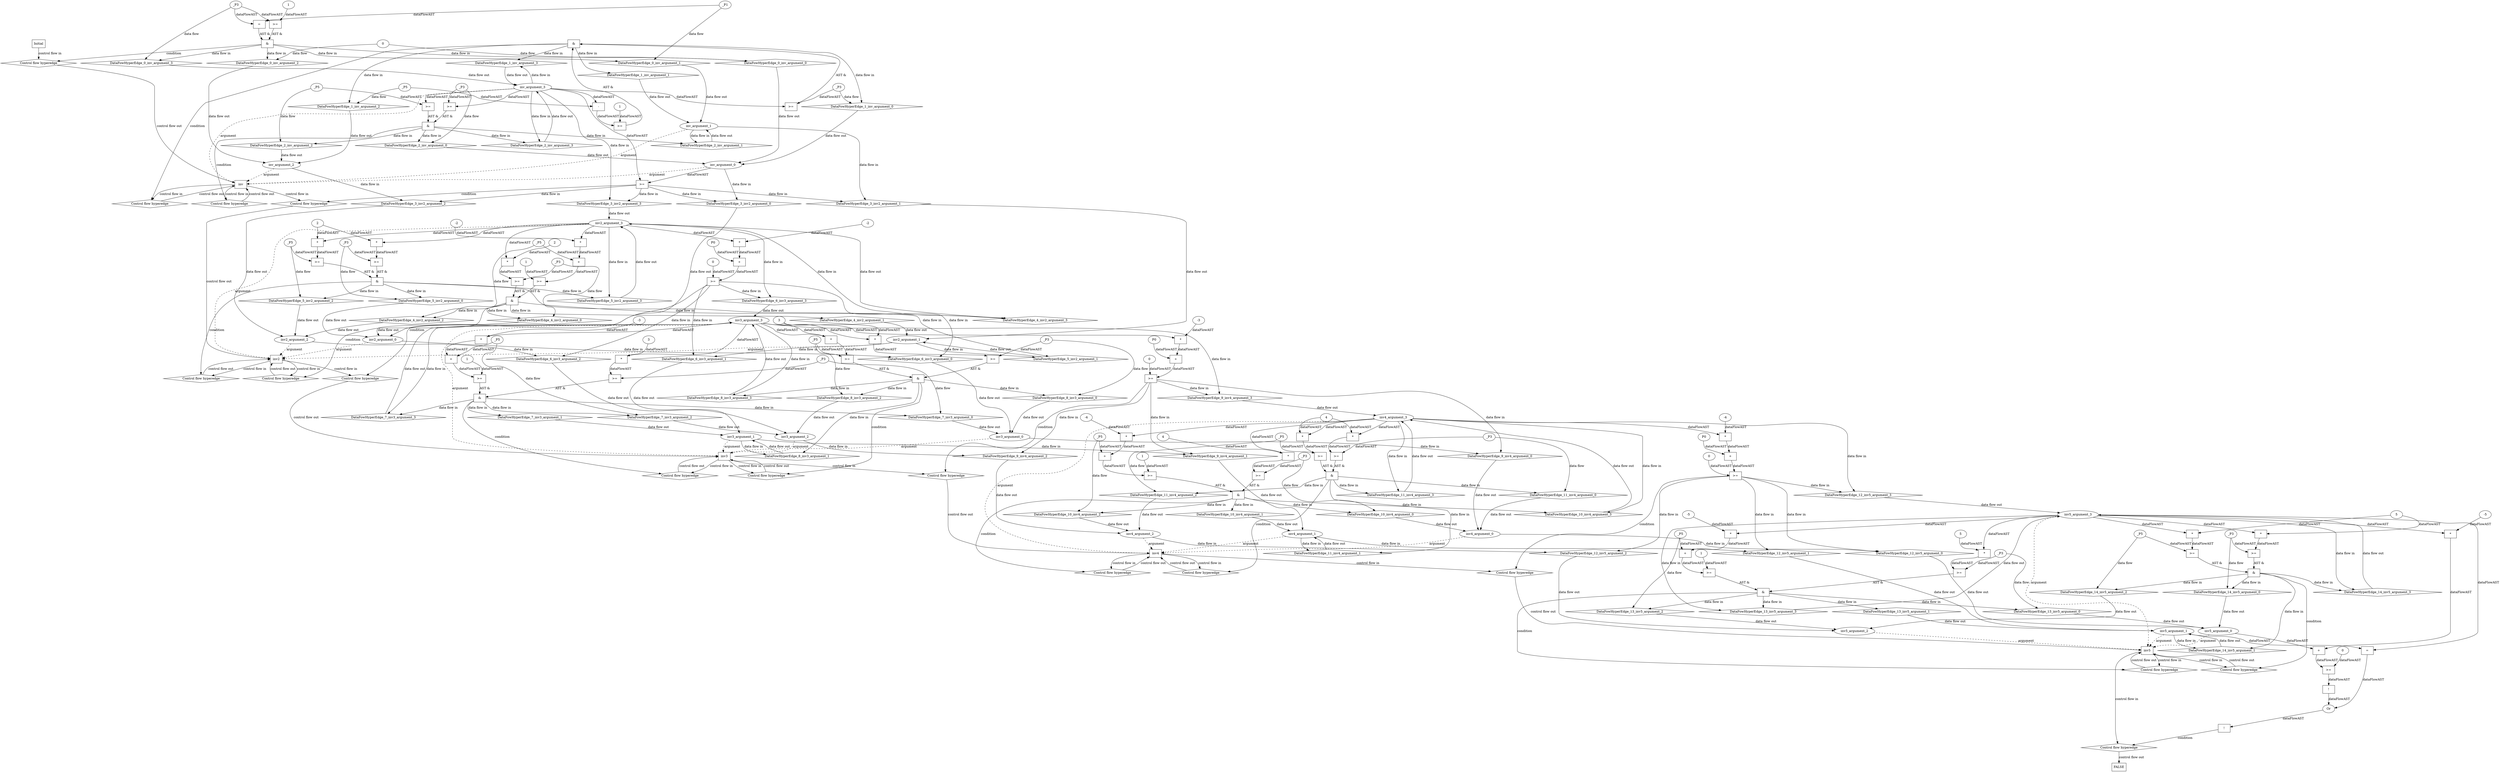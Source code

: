 digraph dag {
"inv" [label="inv" nodeName="inv" class=cfn  shape="rect"];
"inv2" [label="inv2" nodeName="inv2" class=cfn  shape="rect"];
"inv3" [label="inv3" nodeName="inv3" class=cfn  shape="rect"];
"inv4" [label="inv4" nodeName="inv4" class=cfn  shape="rect"];
"inv5" [label="inv5" nodeName="inv5" class=cfn  shape="rect"];
FALSE [label="FALSE" nodeName=FALSE class=cfn  shape="rect"];
Initial [label="Initial" nodeName=Initial class=cfn  shape="rect"];
ControlFowHyperEdge_0 [label="Control flow hyperedge" nodeName=ControlFowHyperEdge_0 class=controlFlowHyperEdge shape="diamond"];
"Initial" -> ControlFowHyperEdge_0 [label="control flow in"]
ControlFowHyperEdge_0 -> "inv" [label="control flow out"]
ControlFowHyperEdge_1 [label="Control flow hyperedge" nodeName=ControlFowHyperEdge_1 class=controlFlowHyperEdge shape="diamond"];
"inv" -> ControlFowHyperEdge_1 [label="control flow in"]
ControlFowHyperEdge_1 -> "inv" [label="control flow out"]
ControlFowHyperEdge_2 [label="Control flow hyperedge" nodeName=ControlFowHyperEdge_2 class=controlFlowHyperEdge shape="diamond"];
"inv" -> ControlFowHyperEdge_2 [label="control flow in"]
ControlFowHyperEdge_2 -> "inv" [label="control flow out"]
ControlFowHyperEdge_3 [label="Control flow hyperedge" nodeName=ControlFowHyperEdge_3 class=controlFlowHyperEdge shape="diamond"];
"inv" -> ControlFowHyperEdge_3 [label="control flow in"]
ControlFowHyperEdge_3 -> "inv2" [label="control flow out"]
ControlFowHyperEdge_4 [label="Control flow hyperedge" nodeName=ControlFowHyperEdge_4 class=controlFlowHyperEdge shape="diamond"];
"inv2" -> ControlFowHyperEdge_4 [label="control flow in"]
ControlFowHyperEdge_4 -> "inv2" [label="control flow out"]
ControlFowHyperEdge_5 [label="Control flow hyperedge" nodeName=ControlFowHyperEdge_5 class=controlFlowHyperEdge shape="diamond"];
"inv2" -> ControlFowHyperEdge_5 [label="control flow in"]
ControlFowHyperEdge_5 -> "inv2" [label="control flow out"]
ControlFowHyperEdge_6 [label="Control flow hyperedge" nodeName=ControlFowHyperEdge_6 class=controlFlowHyperEdge shape="diamond"];
"inv2" -> ControlFowHyperEdge_6 [label="control flow in"]
ControlFowHyperEdge_6 -> "inv3" [label="control flow out"]
ControlFowHyperEdge_7 [label="Control flow hyperedge" nodeName=ControlFowHyperEdge_7 class=controlFlowHyperEdge shape="diamond"];
"inv3" -> ControlFowHyperEdge_7 [label="control flow in"]
ControlFowHyperEdge_7 -> "inv3" [label="control flow out"]
ControlFowHyperEdge_8 [label="Control flow hyperedge" nodeName=ControlFowHyperEdge_8 class=controlFlowHyperEdge shape="diamond"];
"inv3" -> ControlFowHyperEdge_8 [label="control flow in"]
ControlFowHyperEdge_8 -> "inv3" [label="control flow out"]
ControlFowHyperEdge_9 [label="Control flow hyperedge" nodeName=ControlFowHyperEdge_9 class=controlFlowHyperEdge shape="diamond"];
"inv3" -> ControlFowHyperEdge_9 [label="control flow in"]
ControlFowHyperEdge_9 -> "inv4" [label="control flow out"]
ControlFowHyperEdge_10 [label="Control flow hyperedge" nodeName=ControlFowHyperEdge_10 class=controlFlowHyperEdge shape="diamond"];
"inv4" -> ControlFowHyperEdge_10 [label="control flow in"]
ControlFowHyperEdge_10 -> "inv4" [label="control flow out"]
ControlFowHyperEdge_11 [label="Control flow hyperedge" nodeName=ControlFowHyperEdge_11 class=controlFlowHyperEdge shape="diamond"];
"inv4" -> ControlFowHyperEdge_11 [label="control flow in"]
ControlFowHyperEdge_11 -> "inv4" [label="control flow out"]
ControlFowHyperEdge_12 [label="Control flow hyperedge" nodeName=ControlFowHyperEdge_12 class=controlFlowHyperEdge shape="diamond"];
"inv4" -> ControlFowHyperEdge_12 [label="control flow in"]
ControlFowHyperEdge_12 -> "inv5" [label="control flow out"]
ControlFowHyperEdge_13 [label="Control flow hyperedge" nodeName=ControlFowHyperEdge_13 class=controlFlowHyperEdge shape="diamond"];
"inv5" -> ControlFowHyperEdge_13 [label="control flow in"]
ControlFowHyperEdge_13 -> "inv5" [label="control flow out"]
ControlFowHyperEdge_14 [label="Control flow hyperedge" nodeName=ControlFowHyperEdge_14 class=controlFlowHyperEdge shape="diamond"];
"inv5" -> ControlFowHyperEdge_14 [label="control flow in"]
ControlFowHyperEdge_14 -> "inv5" [label="control flow out"]
ControlFowHyperEdge_15 [label="Control flow hyperedge" nodeName=ControlFowHyperEdge_15 class=controlFlowHyperEdge shape="diamond"];
"inv5" -> ControlFowHyperEdge_15 [label="control flow in"]
ControlFowHyperEdge_15 -> "FALSE" [label="control flow out"]
"inv_argument_0" [label="inv_argument_0" nodeName=argument0 class=argument  head="inv" shape="oval"];
"inv_argument_0" -> "inv"[label="argument" style="dashed"]
"inv_argument_1" [label="inv_argument_1" nodeName=argument1 class=argument  head="inv" shape="oval"];
"inv_argument_1" -> "inv"[label="argument" style="dashed"]
"inv_argument_2" [label="inv_argument_2" nodeName=argument2 class=argument  head="inv" shape="oval"];
"inv_argument_2" -> "inv"[label="argument" style="dashed"]
"inv_argument_3" [label="inv_argument_3" nodeName=argument3 class=argument  head="inv" shape="oval"];
"inv_argument_3" -> "inv"[label="argument" style="dashed"]
"inv2_argument_0" [label="inv2_argument_0" nodeName=argument0 class=argument  head="inv2" shape="oval"];
"inv2_argument_0" -> "inv2"[label="argument" style="dashed"]
"inv2_argument_1" [label="inv2_argument_1" nodeName=argument1 class=argument  head="inv2" shape="oval"];
"inv2_argument_1" -> "inv2"[label="argument" style="dashed"]
"inv2_argument_2" [label="inv2_argument_2" nodeName=argument2 class=argument  head="inv2" shape="oval"];
"inv2_argument_2" -> "inv2"[label="argument" style="dashed"]
"inv2_argument_3" [label="inv2_argument_3" nodeName=argument3 class=argument  head="inv2" shape="oval"];
"inv2_argument_3" -> "inv2"[label="argument" style="dashed"]
"inv3_argument_0" [label="inv3_argument_0" nodeName=argument0 class=argument  head="inv3" shape="oval"];
"inv3_argument_0" -> "inv3"[label="argument" style="dashed"]
"inv3_argument_1" [label="inv3_argument_1" nodeName=argument1 class=argument  head="inv3" shape="oval"];
"inv3_argument_1" -> "inv3"[label="argument" style="dashed"]
"inv3_argument_2" [label="inv3_argument_2" nodeName=argument2 class=argument  head="inv3" shape="oval"];
"inv3_argument_2" -> "inv3"[label="argument" style="dashed"]
"inv3_argument_3" [label="inv3_argument_3" nodeName=argument3 class=argument  head="inv3" shape="oval"];
"inv3_argument_3" -> "inv3"[label="argument" style="dashed"]
"inv4_argument_0" [label="inv4_argument_0" nodeName=argument0 class=argument  head="inv4" shape="oval"];
"inv4_argument_0" -> "inv4"[label="argument" style="dashed"]
"inv4_argument_1" [label="inv4_argument_1" nodeName=argument1 class=argument  head="inv4" shape="oval"];
"inv4_argument_1" -> "inv4"[label="argument" style="dashed"]
"inv4_argument_2" [label="inv4_argument_2" nodeName=argument2 class=argument  head="inv4" shape="oval"];
"inv4_argument_2" -> "inv4"[label="argument" style="dashed"]
"inv4_argument_3" [label="inv4_argument_3" nodeName=argument3 class=argument  head="inv4" shape="oval"];
"inv4_argument_3" -> "inv4"[label="argument" style="dashed"]
"inv5_argument_0" [label="inv5_argument_0" nodeName=argument0 class=argument  head="inv5" shape="oval"];
"inv5_argument_0" -> "inv5"[label="argument" style="dashed"]
"inv5_argument_1" [label="inv5_argument_1" nodeName=argument1 class=argument  head="inv5" shape="oval"];
"inv5_argument_1" -> "inv5"[label="argument" style="dashed"]
"inv5_argument_2" [label="inv5_argument_2" nodeName=argument2 class=argument  head="inv5" shape="oval"];
"inv5_argument_2" -> "inv5"[label="argument" style="dashed"]
"inv5_argument_3" [label="inv5_argument_3" nodeName=argument3 class=argument  head="inv5" shape="oval"];
"inv5_argument_3" -> "inv5"[label="argument" style="dashed"]

"xxxinv___Initial_0xxx_and" [label="&" nodeName="xxxinv___Initial_0xxx_and" class=Operator shape="rect"];
"xxxinv___Initial_0xxxguard_0_node_0" [label=">=" nodeName="xxxinv___Initial_0xxxguard_0_node_0" class=Operator  shape="rect"];
"xxxinv___Initial_0xxxguard_0_node_2" [label="1" nodeName="xxxinv___Initial_0xxxguard_0_node_2" class=Literal ];
"xxxinv___Initial_0xxxdataFlow3_node_0" -> "xxxinv___Initial_0xxxguard_0_node_0"[label="dataFlowAST"]
"xxxinv___Initial_0xxxguard_0_node_2" -> "xxxinv___Initial_0xxxguard_0_node_0"[label="dataFlowAST"]

"xxxinv___Initial_0xxxguard_0_node_0" -> "xxxinv___Initial_0xxx_and" [label="AST &"];
"xxxinv___Initial_0xxxguard1_node_0" [label="=" nodeName="xxxinv___Initial_0xxxguard1_node_0" class=Operator  shape="rect"];
"xxxinv___Initial_0xxxdataFlow1_node_0" -> "xxxinv___Initial_0xxxguard1_node_0"[label="dataFlowAST"]
"xxxinv___Initial_0xxxdataFlow3_node_0" -> "xxxinv___Initial_0xxxguard1_node_0"[label="dataFlowAST"]

"xxxinv___Initial_0xxxguard1_node_0" -> "xxxinv___Initial_0xxx_and" [label="AST &"];
"xxxinv___Initial_0xxx_and" -> "ControlFowHyperEdge_0" [label="condition"];
"xxxinv___Initial_0xxxdataFlow_0_node_0" [label="0" nodeName="xxxinv___Initial_0xxxdataFlow_0_node_0" class=Literal ];

"xxxinv___Initial_0xxxdataFlow_0_node_0" -> "DataFowHyperEdge_0_inv_argument_0" [label="data flow"];
"xxxinv___Initial_0xxxdataFlow1_node_0" [label="_P1" nodeName="xxxinv___Initial_0xxxdataFlow1_node_0" class=Constant ];

"xxxinv___Initial_0xxxdataFlow1_node_0" -> "DataFowHyperEdge_0_inv_argument_1" [label="data flow"];

"xxxinv___Initial_0xxxdataFlow_0_node_0" -> "DataFowHyperEdge_0_inv_argument_2" [label="data flow"];
"xxxinv___Initial_0xxxdataFlow3_node_0" [label="_P3" nodeName="xxxinv___Initial_0xxxdataFlow3_node_0" class=Constant ];

"xxxinv___Initial_0xxxdataFlow3_node_0" -> "DataFowHyperEdge_0_inv_argument_3" [label="data flow"];
"xxxinv___inv_1xxx_and" [label="&" nodeName="xxxinv___inv_1xxx_and" class=Operator shape="rect"];
"xxxinv___inv_1xxxguard_0_node_0" [label=">=" nodeName="xxxinv___inv_1xxxguard_0_node_0" class=Operator  shape="rect"];
"xxxinv___inv_1xxxguard_0_node_1" [label="-" nodeName="xxxinv___inv_1xxxguard_0_node_1" class= Operator shape="rect"];
"xxxinv___inv_1xxxguard_0_node_4" [label="1" nodeName="xxxinv___inv_1xxxguard_0_node_4" class=Literal ];
"xxxinv___inv_1xxxguard_0_node_1" -> "xxxinv___inv_1xxxguard_0_node_0"[label="dataFlowAST"]
"xxxinv___inv_1xxxguard_0_node_4" -> "xxxinv___inv_1xxxguard_0_node_0"[label="dataFlowAST"]
"xxxinv___inv_1xxxdataFlow1_node_0" -> "xxxinv___inv_1xxxguard_0_node_1"[label="dataFlowAST"]
"inv_argument_3" -> "xxxinv___inv_1xxxguard_0_node_1"[label="dataFlowAST"]

"xxxinv___inv_1xxxguard_0_node_0" -> "xxxinv___inv_1xxx_and" [label="AST &"];
"xxxinv___inv_1xxxguard1_node_0" [label=">=" nodeName="xxxinv___inv_1xxxguard1_node_0" class=Operator  shape="rect"];
"inv_argument_3" -> "xxxinv___inv_1xxxguard1_node_0"[label="dataFlowAST"]
"xxxinv___inv_1xxxdataFlow_0_node_0" -> "xxxinv___inv_1xxxguard1_node_0"[label="dataFlowAST"]

"xxxinv___inv_1xxxguard1_node_0" -> "xxxinv___inv_1xxx_and" [label="AST &"];
"xxxinv___inv_1xxx_and" -> "ControlFowHyperEdge_1" [label="condition"];
"xxxinv___inv_1xxxdataFlow_0_node_0" [label="_P3" nodeName="xxxinv___inv_1xxxdataFlow_0_node_0" class=Constant ];

"xxxinv___inv_1xxxdataFlow_0_node_0" -> "DataFowHyperEdge_1_inv_argument_0" [label="data flow"];
"xxxinv___inv_1xxxdataFlow1_node_0" [label="_P5" nodeName="xxxinv___inv_1xxxdataFlow1_node_0" class=Constant ];

"xxxinv___inv_1xxxdataFlow1_node_0" -> "DataFowHyperEdge_1_inv_argument_2" [label="data flow"];
"xxxinv___inv_2xxx_and" [label="&" nodeName="xxxinv___inv_2xxx_and" class=Operator shape="rect"];
"xxxinv___inv_2xxxguard_0_node_0" [label=">=" nodeName="xxxinv___inv_2xxxguard_0_node_0" class=Operator  shape="rect"];
"inv_argument_3" -> "xxxinv___inv_2xxxguard_0_node_0"[label="dataFlowAST"]
"xxxinv___inv_2xxxdataFlow1_node_0" -> "xxxinv___inv_2xxxguard_0_node_0"[label="dataFlowAST"]

"xxxinv___inv_2xxxguard_0_node_0" -> "xxxinv___inv_2xxx_and" [label="AST &"];
"xxxinv___inv_2xxxguard1_node_0" [label=">=" nodeName="xxxinv___inv_2xxxguard1_node_0" class=Operator  shape="rect"];
"inv_argument_3" -> "xxxinv___inv_2xxxguard1_node_0"[label="dataFlowAST"]
"xxxinv___inv_2xxxdataFlow_0_node_0" -> "xxxinv___inv_2xxxguard1_node_0"[label="dataFlowAST"]

"xxxinv___inv_2xxxguard1_node_0" -> "xxxinv___inv_2xxx_and" [label="AST &"];
"xxxinv___inv_2xxx_and" -> "ControlFowHyperEdge_2" [label="condition"];
"xxxinv___inv_2xxxdataFlow_0_node_0" [label="_P3" nodeName="xxxinv___inv_2xxxdataFlow_0_node_0" class=Constant ];

"xxxinv___inv_2xxxdataFlow_0_node_0" -> "DataFowHyperEdge_2_inv_argument_0" [label="data flow"];
"xxxinv___inv_2xxxdataFlow1_node_0" [label="_P5" nodeName="xxxinv___inv_2xxxdataFlow1_node_0" class=Constant ];

"xxxinv___inv_2xxxdataFlow1_node_0" -> "DataFowHyperEdge_2_inv_argument_2" [label="data flow"];
"xxxinv2___inv_3xxxguard_0_node_0" [label=">=" nodeName="xxxinv2___inv_3xxxguard_0_node_0" class=Operator  shape="rect"];
"inv_argument_0" -> "xxxinv2___inv_3xxxguard_0_node_0"[label="dataFlowAST"]
"inv_argument_3" -> "xxxinv2___inv_3xxxguard_0_node_0"[label="dataFlowAST"]

"xxxinv2___inv_3xxxguard_0_node_0" -> "ControlFowHyperEdge_3" [label="condition"];
"xxxinv2___inv2_4xxx_and" [label="&" nodeName="xxxinv2___inv2_4xxx_and" class=Operator shape="rect"];
"xxxinv2___inv2_4xxxguard_0_node_0" [label=">=" nodeName="xxxinv2___inv2_4xxxguard_0_node_0" class=Operator  shape="rect"];
"xxxinv2___inv2_4xxxguard_0_node_1" [label="*" nodeName="xxxinv2___inv2_4xxxguard_0_node_1" class=Operator  shape="rect"];
"xxxinv2___inv2_4xxxguard_0_node_2" [label="2" nodeName="xxxinv2___inv2_4xxxguard_0_node_2" class=Coeff ];
"xxxinv2___inv2_4xxxguard_0_node_1" -> "xxxinv2___inv2_4xxxguard_0_node_0"[label="dataFlowAST"]
"xxxinv2___inv2_4xxxdataFlow_0_node_0" -> "xxxinv2___inv2_4xxxguard_0_node_0"[label="dataFlowAST"]
"xxxinv2___inv2_4xxxguard_0_node_2" -> "xxxinv2___inv2_4xxxguard_0_node_1"[label="dataFlowAST"]
"inv2_argument_3" -> "xxxinv2___inv2_4xxxguard_0_node_1"[label="dataFlowAST"]

"xxxinv2___inv2_4xxxguard_0_node_0" -> "xxxinv2___inv2_4xxx_and" [label="AST &"];
"xxxinv2___inv2_4xxxguard1_node_0" [label=">=" nodeName="xxxinv2___inv2_4xxxguard1_node_0" class=Operator  shape="rect"];
"xxxinv2___inv2_4xxxguard1_node_1" [label="+" nodeName="xxxinv2___inv2_4xxxguard1_node_1" class= Operator shape="rect"];
"xxxinv2___inv2_4xxxguard1_node_2" [label="*" nodeName="xxxinv2___inv2_4xxxguard1_node_2" class=Operator  shape="rect"];
"xxxinv2___inv2_4xxxguard1_node_3" [label="-2" nodeName="xxxinv2___inv2_4xxxguard1_node_3" class=Coeff ];
"xxxinv2___inv2_4xxxguard1_node_6" [label="1" nodeName="xxxinv2___inv2_4xxxguard1_node_6" class=Literal ];
"xxxinv2___inv2_4xxxguard1_node_1" -> "xxxinv2___inv2_4xxxguard1_node_0"[label="dataFlowAST"]
"xxxinv2___inv2_4xxxguard1_node_6" -> "xxxinv2___inv2_4xxxguard1_node_0"[label="dataFlowAST"]
"xxxinv2___inv2_4xxxguard1_node_2" -> "xxxinv2___inv2_4xxxguard1_node_1"[label="dataFlowAST"]
"xxxinv2___inv2_4xxxdataFlow1_node_0" -> "xxxinv2___inv2_4xxxguard1_node_1"[label="dataFlowAST"]
"xxxinv2___inv2_4xxxguard1_node_3" -> "xxxinv2___inv2_4xxxguard1_node_2"[label="dataFlowAST"]
"inv2_argument_3" -> "xxxinv2___inv2_4xxxguard1_node_2"[label="dataFlowAST"]

"xxxinv2___inv2_4xxxguard1_node_0" -> "xxxinv2___inv2_4xxx_and" [label="AST &"];
"xxxinv2___inv2_4xxx_and" -> "ControlFowHyperEdge_4" [label="condition"];
"xxxinv2___inv2_4xxxdataFlow_0_node_0" [label="_P3" nodeName="xxxinv2___inv2_4xxxdataFlow_0_node_0" class=Constant ];

"xxxinv2___inv2_4xxxdataFlow_0_node_0" -> "DataFowHyperEdge_4_inv2_argument_0" [label="data flow"];
"xxxinv2___inv2_4xxxdataFlow1_node_0" [label="_P5" nodeName="xxxinv2___inv2_4xxxdataFlow1_node_0" class=Constant ];

"xxxinv2___inv2_4xxxdataFlow1_node_0" -> "DataFowHyperEdge_4_inv2_argument_2" [label="data flow"];
"xxxinv2___inv2_5xxx_and" [label="&" nodeName="xxxinv2___inv2_5xxx_and" class=Operator shape="rect"];
"xxxinv2___inv2_5xxxguard_0_node_0" [label=">=" nodeName="xxxinv2___inv2_5xxxguard_0_node_0" class=Operator  shape="rect"];
"xxxinv2___inv2_5xxxguard_0_node_1" [label="*" nodeName="xxxinv2___inv2_5xxxguard_0_node_1" class=Operator  shape="rect"];
"xxxinv2___inv2_5xxxguard_0_node_2" [label="2" nodeName="xxxinv2___inv2_5xxxguard_0_node_2" class=Coeff ];
"xxxinv2___inv2_5xxxguard_0_node_1" -> "xxxinv2___inv2_5xxxguard_0_node_0"[label="dataFlowAST"]
"xxxinv2___inv2_5xxxdataFlow_0_node_0" -> "xxxinv2___inv2_5xxxguard_0_node_0"[label="dataFlowAST"]
"xxxinv2___inv2_5xxxguard_0_node_2" -> "xxxinv2___inv2_5xxxguard_0_node_1"[label="dataFlowAST"]
"inv2_argument_3" -> "xxxinv2___inv2_5xxxguard_0_node_1"[label="dataFlowAST"]

"xxxinv2___inv2_5xxxguard_0_node_0" -> "xxxinv2___inv2_5xxx_and" [label="AST &"];
"xxxinv2___inv2_5xxxguard1_node_0" [label=">=" nodeName="xxxinv2___inv2_5xxxguard1_node_0" class=Operator  shape="rect"];
"xxxinv2___inv2_5xxxguard1_node_1" [label="*" nodeName="xxxinv2___inv2_5xxxguard1_node_1" class=Operator  shape="rect"];
"xxxinv2___inv2_5xxxguard_0_node_2" [label="2" nodeName="xxxinv2___inv2_5xxxguard_0_node_2" class=Coeff ];
"xxxinv2___inv2_5xxxguard1_node_1" -> "xxxinv2___inv2_5xxxguard1_node_0"[label="dataFlowAST"]
"xxxinv2___inv2_5xxxdataFlow1_node_0" -> "xxxinv2___inv2_5xxxguard1_node_0"[label="dataFlowAST"]
"xxxinv2___inv2_5xxxguard_0_node_2" -> "xxxinv2___inv2_5xxxguard1_node_1"[label="dataFlowAST"]
"inv2_argument_3" -> "xxxinv2___inv2_5xxxguard1_node_1"[label="dataFlowAST"]

"xxxinv2___inv2_5xxxguard1_node_0" -> "xxxinv2___inv2_5xxx_and" [label="AST &"];
"xxxinv2___inv2_5xxx_and" -> "ControlFowHyperEdge_5" [label="condition"];
"xxxinv2___inv2_5xxxdataFlow_0_node_0" [label="_P3" nodeName="xxxinv2___inv2_5xxxdataFlow_0_node_0" class=Constant ];

"xxxinv2___inv2_5xxxdataFlow_0_node_0" -> "DataFowHyperEdge_5_inv2_argument_0" [label="data flow"];
"xxxinv2___inv2_5xxxdataFlow1_node_0" [label="_P5" nodeName="xxxinv2___inv2_5xxxdataFlow1_node_0" class=Constant ];

"xxxinv2___inv2_5xxxdataFlow1_node_0" -> "DataFowHyperEdge_5_inv2_argument_2" [label="data flow"];
"xxxinv3___inv2_6xxxguard_0_node_0" [label=">=" nodeName="xxxinv3___inv2_6xxxguard_0_node_0" class=Operator  shape="rect"];
"xxxinv3___inv2_6xxxguard_0_node_1" [label="+" nodeName="xxxinv3___inv2_6xxxguard_0_node_1" class= Operator shape="rect"];
"xxxinv3___inv2_6xxxguard_0_node_2" [label="P0" nodeName="xxxinv3___inv2_6xxxguard_0_node_2" class=Constant ];
"xxxinv3___inv2_6xxxguard_0_node_3" [label="*" nodeName="xxxinv3___inv2_6xxxguard_0_node_3" class=Operator  shape="rect"];
"xxxinv3___inv2_6xxxguard_0_node_4" [label="-2" nodeName="xxxinv3___inv2_6xxxguard_0_node_4" class=Coeff ];
"xxxinv3___inv2_6xxxguard_0_node_6" [label="0" nodeName="xxxinv3___inv2_6xxxguard_0_node_6" class=Literal ];
"xxxinv3___inv2_6xxxguard_0_node_1" -> "xxxinv3___inv2_6xxxguard_0_node_0"[label="dataFlowAST"]
"xxxinv3___inv2_6xxxguard_0_node_6" -> "xxxinv3___inv2_6xxxguard_0_node_0"[label="dataFlowAST"]
"xxxinv3___inv2_6xxxguard_0_node_2" -> "xxxinv3___inv2_6xxxguard_0_node_1"[label="dataFlowAST"]
"xxxinv3___inv2_6xxxguard_0_node_3" -> "xxxinv3___inv2_6xxxguard_0_node_1"[label="dataFlowAST"]
"inv2_argument_3" -> "xxxinv3___inv2_6xxxguard_0_node_3"[label="dataFlowAST"]
"xxxinv3___inv2_6xxxguard_0_node_4" -> "xxxinv3___inv2_6xxxguard_0_node_3"[label="dataFlowAST"]

"xxxinv3___inv2_6xxxguard_0_node_0" -> "ControlFowHyperEdge_6" [label="condition"];
"xxxinv3___inv3_7xxx_and" [label="&" nodeName="xxxinv3___inv3_7xxx_and" class=Operator shape="rect"];
"xxxinv3___inv3_7xxxguard_0_node_0" [label=">=" nodeName="xxxinv3___inv3_7xxxguard_0_node_0" class=Operator  shape="rect"];
"xxxinv3___inv3_7xxxguard_0_node_1" [label="*" nodeName="xxxinv3___inv3_7xxxguard_0_node_1" class=Operator  shape="rect"];
"xxxinv3___inv3_7xxxguard_0_node_2" [label="3" nodeName="xxxinv3___inv3_7xxxguard_0_node_2" class=Coeff ];
"xxxinv3___inv3_7xxxguard_0_node_1" -> "xxxinv3___inv3_7xxxguard_0_node_0"[label="dataFlowAST"]
"xxxinv3___inv3_7xxxdataFlow_0_node_0" -> "xxxinv3___inv3_7xxxguard_0_node_0"[label="dataFlowAST"]
"xxxinv3___inv3_7xxxguard_0_node_2" -> "xxxinv3___inv3_7xxxguard_0_node_1"[label="dataFlowAST"]
"inv3_argument_3" -> "xxxinv3___inv3_7xxxguard_0_node_1"[label="dataFlowAST"]

"xxxinv3___inv3_7xxxguard_0_node_0" -> "xxxinv3___inv3_7xxx_and" [label="AST &"];
"xxxinv3___inv3_7xxxguard1_node_0" [label=">=" nodeName="xxxinv3___inv3_7xxxguard1_node_0" class=Operator  shape="rect"];
"xxxinv3___inv3_7xxxguard1_node_1" [label="+" nodeName="xxxinv3___inv3_7xxxguard1_node_1" class= Operator shape="rect"];
"xxxinv3___inv3_7xxxguard1_node_2" [label="*" nodeName="xxxinv3___inv3_7xxxguard1_node_2" class=Operator  shape="rect"];
"xxxinv3___inv3_7xxxguard1_node_3" [label="-3" nodeName="xxxinv3___inv3_7xxxguard1_node_3" class=Coeff ];
"xxxinv3___inv3_7xxxguard1_node_6" [label="1" nodeName="xxxinv3___inv3_7xxxguard1_node_6" class=Literal ];
"xxxinv3___inv3_7xxxguard1_node_1" -> "xxxinv3___inv3_7xxxguard1_node_0"[label="dataFlowAST"]
"xxxinv3___inv3_7xxxguard1_node_6" -> "xxxinv3___inv3_7xxxguard1_node_0"[label="dataFlowAST"]
"xxxinv3___inv3_7xxxguard1_node_2" -> "xxxinv3___inv3_7xxxguard1_node_1"[label="dataFlowAST"]
"xxxinv3___inv3_7xxxdataFlow1_node_0" -> "xxxinv3___inv3_7xxxguard1_node_1"[label="dataFlowAST"]
"xxxinv3___inv3_7xxxguard1_node_3" -> "xxxinv3___inv3_7xxxguard1_node_2"[label="dataFlowAST"]
"inv3_argument_3" -> "xxxinv3___inv3_7xxxguard1_node_2"[label="dataFlowAST"]

"xxxinv3___inv3_7xxxguard1_node_0" -> "xxxinv3___inv3_7xxx_and" [label="AST &"];
"xxxinv3___inv3_7xxx_and" -> "ControlFowHyperEdge_7" [label="condition"];
"xxxinv3___inv3_7xxxdataFlow_0_node_0" [label="_P3" nodeName="xxxinv3___inv3_7xxxdataFlow_0_node_0" class=Constant ];

"xxxinv3___inv3_7xxxdataFlow_0_node_0" -> "DataFowHyperEdge_7_inv3_argument_0" [label="data flow"];
"xxxinv3___inv3_7xxxdataFlow1_node_0" [label="_P5" nodeName="xxxinv3___inv3_7xxxdataFlow1_node_0" class=Constant ];

"xxxinv3___inv3_7xxxdataFlow1_node_0" -> "DataFowHyperEdge_7_inv3_argument_2" [label="data flow"];
"xxxinv3___inv3_8xxx_and" [label="&" nodeName="xxxinv3___inv3_8xxx_and" class=Operator shape="rect"];
"xxxinv3___inv3_8xxxguard_0_node_0" [label=">=" nodeName="xxxinv3___inv3_8xxxguard_0_node_0" class=Operator  shape="rect"];
"xxxinv3___inv3_8xxxguard_0_node_1" [label="*" nodeName="xxxinv3___inv3_8xxxguard_0_node_1" class=Operator  shape="rect"];
"xxxinv3___inv3_8xxxguard_0_node_2" [label="3" nodeName="xxxinv3___inv3_8xxxguard_0_node_2" class=Coeff ];
"xxxinv3___inv3_8xxxguard_0_node_1" -> "xxxinv3___inv3_8xxxguard_0_node_0"[label="dataFlowAST"]
"xxxinv3___inv3_8xxxdataFlow_0_node_0" -> "xxxinv3___inv3_8xxxguard_0_node_0"[label="dataFlowAST"]
"xxxinv3___inv3_8xxxguard_0_node_2" -> "xxxinv3___inv3_8xxxguard_0_node_1"[label="dataFlowAST"]
"inv3_argument_3" -> "xxxinv3___inv3_8xxxguard_0_node_1"[label="dataFlowAST"]

"xxxinv3___inv3_8xxxguard_0_node_0" -> "xxxinv3___inv3_8xxx_and" [label="AST &"];
"xxxinv3___inv3_8xxxguard1_node_0" [label=">=" nodeName="xxxinv3___inv3_8xxxguard1_node_0" class=Operator  shape="rect"];
"xxxinv3___inv3_8xxxguard1_node_1" [label="*" nodeName="xxxinv3___inv3_8xxxguard1_node_1" class=Operator  shape="rect"];
"xxxinv3___inv3_8xxxguard_0_node_2" [label="3" nodeName="xxxinv3___inv3_8xxxguard_0_node_2" class=Coeff ];
"xxxinv3___inv3_8xxxguard1_node_1" -> "xxxinv3___inv3_8xxxguard1_node_0"[label="dataFlowAST"]
"xxxinv3___inv3_8xxxdataFlow1_node_0" -> "xxxinv3___inv3_8xxxguard1_node_0"[label="dataFlowAST"]
"xxxinv3___inv3_8xxxguard_0_node_2" -> "xxxinv3___inv3_8xxxguard1_node_1"[label="dataFlowAST"]
"inv3_argument_3" -> "xxxinv3___inv3_8xxxguard1_node_1"[label="dataFlowAST"]

"xxxinv3___inv3_8xxxguard1_node_0" -> "xxxinv3___inv3_8xxx_and" [label="AST &"];
"xxxinv3___inv3_8xxx_and" -> "ControlFowHyperEdge_8" [label="condition"];
"xxxinv3___inv3_8xxxdataFlow_0_node_0" [label="_P3" nodeName="xxxinv3___inv3_8xxxdataFlow_0_node_0" class=Constant ];

"xxxinv3___inv3_8xxxdataFlow_0_node_0" -> "DataFowHyperEdge_8_inv3_argument_0" [label="data flow"];
"xxxinv3___inv3_8xxxdataFlow1_node_0" [label="_P5" nodeName="xxxinv3___inv3_8xxxdataFlow1_node_0" class=Constant ];

"xxxinv3___inv3_8xxxdataFlow1_node_0" -> "DataFowHyperEdge_8_inv3_argument_2" [label="data flow"];
"xxxinv4___inv3_9xxxguard_0_node_0" [label=">=" nodeName="xxxinv4___inv3_9xxxguard_0_node_0" class=Operator  shape="rect"];
"xxxinv4___inv3_9xxxguard_0_node_1" [label="+" nodeName="xxxinv4___inv3_9xxxguard_0_node_1" class= Operator shape="rect"];
"xxxinv4___inv3_9xxxguard_0_node_2" [label="P0" nodeName="xxxinv4___inv3_9xxxguard_0_node_2" class=Constant ];
"xxxinv4___inv3_9xxxguard_0_node_3" [label="*" nodeName="xxxinv4___inv3_9xxxguard_0_node_3" class=Operator  shape="rect"];
"xxxinv4___inv3_9xxxguard_0_node_4" [label="-3" nodeName="xxxinv4___inv3_9xxxguard_0_node_4" class=Coeff ];
"xxxinv4___inv3_9xxxguard_0_node_6" [label="0" nodeName="xxxinv4___inv3_9xxxguard_0_node_6" class=Literal ];
"xxxinv4___inv3_9xxxguard_0_node_1" -> "xxxinv4___inv3_9xxxguard_0_node_0"[label="dataFlowAST"]
"xxxinv4___inv3_9xxxguard_0_node_6" -> "xxxinv4___inv3_9xxxguard_0_node_0"[label="dataFlowAST"]
"xxxinv4___inv3_9xxxguard_0_node_2" -> "xxxinv4___inv3_9xxxguard_0_node_1"[label="dataFlowAST"]
"xxxinv4___inv3_9xxxguard_0_node_3" -> "xxxinv4___inv3_9xxxguard_0_node_1"[label="dataFlowAST"]
"inv3_argument_3" -> "xxxinv4___inv3_9xxxguard_0_node_3"[label="dataFlowAST"]
"xxxinv4___inv3_9xxxguard_0_node_4" -> "xxxinv4___inv3_9xxxguard_0_node_3"[label="dataFlowAST"]

"xxxinv4___inv3_9xxxguard_0_node_0" -> "ControlFowHyperEdge_9" [label="condition"];
"xxxinv4___inv4_10xxx_and" [label="&" nodeName="xxxinv4___inv4_10xxx_and" class=Operator shape="rect"];
"xxxinv4___inv4_10xxxguard_0_node_0" [label=">=" nodeName="xxxinv4___inv4_10xxxguard_0_node_0" class=Operator  shape="rect"];
"xxxinv4___inv4_10xxxguard_0_node_1" [label="*" nodeName="xxxinv4___inv4_10xxxguard_0_node_1" class=Operator  shape="rect"];
"xxxinv4___inv4_10xxxguard_0_node_2" [label="4" nodeName="xxxinv4___inv4_10xxxguard_0_node_2" class=Coeff ];
"xxxinv4___inv4_10xxxguard_0_node_1" -> "xxxinv4___inv4_10xxxguard_0_node_0"[label="dataFlowAST"]
"xxxinv4___inv4_10xxxdataFlow_0_node_0" -> "xxxinv4___inv4_10xxxguard_0_node_0"[label="dataFlowAST"]
"xxxinv4___inv4_10xxxguard_0_node_2" -> "xxxinv4___inv4_10xxxguard_0_node_1"[label="dataFlowAST"]
"inv4_argument_3" -> "xxxinv4___inv4_10xxxguard_0_node_1"[label="dataFlowAST"]

"xxxinv4___inv4_10xxxguard_0_node_0" -> "xxxinv4___inv4_10xxx_and" [label="AST &"];
"xxxinv4___inv4_10xxxguard1_node_0" [label=">=" nodeName="xxxinv4___inv4_10xxxguard1_node_0" class=Operator  shape="rect"];
"xxxinv4___inv4_10xxxguard1_node_1" [label="+" nodeName="xxxinv4___inv4_10xxxguard1_node_1" class= Operator shape="rect"];
"xxxinv4___inv4_10xxxguard1_node_2" [label="*" nodeName="xxxinv4___inv4_10xxxguard1_node_2" class=Operator  shape="rect"];
"xxxinv4___inv4_10xxxguard1_node_3" [label="-4" nodeName="xxxinv4___inv4_10xxxguard1_node_3" class=Coeff ];
"xxxinv4___inv4_10xxxguard1_node_6" [label="1" nodeName="xxxinv4___inv4_10xxxguard1_node_6" class=Literal ];
"xxxinv4___inv4_10xxxguard1_node_1" -> "xxxinv4___inv4_10xxxguard1_node_0"[label="dataFlowAST"]
"xxxinv4___inv4_10xxxguard1_node_6" -> "xxxinv4___inv4_10xxxguard1_node_0"[label="dataFlowAST"]
"xxxinv4___inv4_10xxxguard1_node_2" -> "xxxinv4___inv4_10xxxguard1_node_1"[label="dataFlowAST"]
"xxxinv4___inv4_10xxxdataFlow1_node_0" -> "xxxinv4___inv4_10xxxguard1_node_1"[label="dataFlowAST"]
"xxxinv4___inv4_10xxxguard1_node_3" -> "xxxinv4___inv4_10xxxguard1_node_2"[label="dataFlowAST"]
"inv4_argument_3" -> "xxxinv4___inv4_10xxxguard1_node_2"[label="dataFlowAST"]

"xxxinv4___inv4_10xxxguard1_node_0" -> "xxxinv4___inv4_10xxx_and" [label="AST &"];
"xxxinv4___inv4_10xxx_and" -> "ControlFowHyperEdge_10" [label="condition"];
"xxxinv4___inv4_10xxxdataFlow_0_node_0" [label="_P3" nodeName="xxxinv4___inv4_10xxxdataFlow_0_node_0" class=Constant ];

"xxxinv4___inv4_10xxxdataFlow_0_node_0" -> "DataFowHyperEdge_10_inv4_argument_0" [label="data flow"];
"xxxinv4___inv4_10xxxdataFlow1_node_0" [label="_P5" nodeName="xxxinv4___inv4_10xxxdataFlow1_node_0" class=Constant ];

"xxxinv4___inv4_10xxxdataFlow1_node_0" -> "DataFowHyperEdge_10_inv4_argument_2" [label="data flow"];
"xxxinv4___inv4_11xxx_and" [label="&" nodeName="xxxinv4___inv4_11xxx_and" class=Operator shape="rect"];
"xxxinv4___inv4_11xxxguard_0_node_0" [label=">=" nodeName="xxxinv4___inv4_11xxxguard_0_node_0" class=Operator  shape="rect"];
"xxxinv4___inv4_11xxxguard_0_node_1" [label="*" nodeName="xxxinv4___inv4_11xxxguard_0_node_1" class=Operator  shape="rect"];
"xxxinv4___inv4_11xxxguard_0_node_2" [label="4" nodeName="xxxinv4___inv4_11xxxguard_0_node_2" class=Coeff ];
"xxxinv4___inv4_11xxxguard_0_node_1" -> "xxxinv4___inv4_11xxxguard_0_node_0"[label="dataFlowAST"]
"xxxinv4___inv4_11xxxdataFlow_0_node_0" -> "xxxinv4___inv4_11xxxguard_0_node_0"[label="dataFlowAST"]
"xxxinv4___inv4_11xxxguard_0_node_2" -> "xxxinv4___inv4_11xxxguard_0_node_1"[label="dataFlowAST"]
"inv4_argument_3" -> "xxxinv4___inv4_11xxxguard_0_node_1"[label="dataFlowAST"]

"xxxinv4___inv4_11xxxguard_0_node_0" -> "xxxinv4___inv4_11xxx_and" [label="AST &"];
"xxxinv4___inv4_11xxxguard1_node_0" [label=">=" nodeName="xxxinv4___inv4_11xxxguard1_node_0" class=Operator  shape="rect"];
"xxxinv4___inv4_11xxxguard1_node_1" [label="*" nodeName="xxxinv4___inv4_11xxxguard1_node_1" class=Operator  shape="rect"];
"xxxinv4___inv4_11xxxguard_0_node_2" [label="4" nodeName="xxxinv4___inv4_11xxxguard_0_node_2" class=Coeff ];
"xxxinv4___inv4_11xxxguard1_node_1" -> "xxxinv4___inv4_11xxxguard1_node_0"[label="dataFlowAST"]
"xxxinv4___inv4_11xxxdataFlow1_node_0" -> "xxxinv4___inv4_11xxxguard1_node_0"[label="dataFlowAST"]
"xxxinv4___inv4_11xxxguard_0_node_2" -> "xxxinv4___inv4_11xxxguard1_node_1"[label="dataFlowAST"]
"inv4_argument_3" -> "xxxinv4___inv4_11xxxguard1_node_1"[label="dataFlowAST"]

"xxxinv4___inv4_11xxxguard1_node_0" -> "xxxinv4___inv4_11xxx_and" [label="AST &"];
"xxxinv4___inv4_11xxx_and" -> "ControlFowHyperEdge_11" [label="condition"];
"xxxinv4___inv4_11xxxdataFlow_0_node_0" [label="_P3" nodeName="xxxinv4___inv4_11xxxdataFlow_0_node_0" class=Constant ];

"xxxinv4___inv4_11xxxdataFlow_0_node_0" -> "DataFowHyperEdge_11_inv4_argument_0" [label="data flow"];
"xxxinv4___inv4_11xxxdataFlow1_node_0" [label="_P5" nodeName="xxxinv4___inv4_11xxxdataFlow1_node_0" class=Constant ];

"xxxinv4___inv4_11xxxdataFlow1_node_0" -> "DataFowHyperEdge_11_inv4_argument_2" [label="data flow"];
"xxxinv5___inv4_12xxxguard_0_node_0" [label=">=" nodeName="xxxinv5___inv4_12xxxguard_0_node_0" class=Operator  shape="rect"];
"xxxinv5___inv4_12xxxguard_0_node_1" [label="+" nodeName="xxxinv5___inv4_12xxxguard_0_node_1" class= Operator shape="rect"];
"xxxinv5___inv4_12xxxguard_0_node_2" [label="P0" nodeName="xxxinv5___inv4_12xxxguard_0_node_2" class=Constant ];
"xxxinv5___inv4_12xxxguard_0_node_3" [label="*" nodeName="xxxinv5___inv4_12xxxguard_0_node_3" class=Operator  shape="rect"];
"xxxinv5___inv4_12xxxguard_0_node_4" [label="-4" nodeName="xxxinv5___inv4_12xxxguard_0_node_4" class=Coeff ];
"xxxinv5___inv4_12xxxguard_0_node_6" [label="0" nodeName="xxxinv5___inv4_12xxxguard_0_node_6" class=Literal ];
"xxxinv5___inv4_12xxxguard_0_node_1" -> "xxxinv5___inv4_12xxxguard_0_node_0"[label="dataFlowAST"]
"xxxinv5___inv4_12xxxguard_0_node_6" -> "xxxinv5___inv4_12xxxguard_0_node_0"[label="dataFlowAST"]
"xxxinv5___inv4_12xxxguard_0_node_2" -> "xxxinv5___inv4_12xxxguard_0_node_1"[label="dataFlowAST"]
"xxxinv5___inv4_12xxxguard_0_node_3" -> "xxxinv5___inv4_12xxxguard_0_node_1"[label="dataFlowAST"]
"inv4_argument_3" -> "xxxinv5___inv4_12xxxguard_0_node_3"[label="dataFlowAST"]
"xxxinv5___inv4_12xxxguard_0_node_4" -> "xxxinv5___inv4_12xxxguard_0_node_3"[label="dataFlowAST"]

"xxxinv5___inv4_12xxxguard_0_node_0" -> "ControlFowHyperEdge_12" [label="condition"];
"xxxinv5___inv5_13xxx_and" [label="&" nodeName="xxxinv5___inv5_13xxx_and" class=Operator shape="rect"];
"xxxinv5___inv5_13xxxguard_0_node_0" [label=">=" nodeName="xxxinv5___inv5_13xxxguard_0_node_0" class=Operator  shape="rect"];
"xxxinv5___inv5_13xxxguard_0_node_1" [label="*" nodeName="xxxinv5___inv5_13xxxguard_0_node_1" class=Operator  shape="rect"];
"xxxinv5___inv5_13xxxguard_0_node_2" [label="5" nodeName="xxxinv5___inv5_13xxxguard_0_node_2" class=Coeff ];
"xxxinv5___inv5_13xxxguard_0_node_1" -> "xxxinv5___inv5_13xxxguard_0_node_0"[label="dataFlowAST"]
"xxxinv5___inv5_13xxxdataFlow_0_node_0" -> "xxxinv5___inv5_13xxxguard_0_node_0"[label="dataFlowAST"]
"xxxinv5___inv5_13xxxguard_0_node_2" -> "xxxinv5___inv5_13xxxguard_0_node_1"[label="dataFlowAST"]
"inv5_argument_3" -> "xxxinv5___inv5_13xxxguard_0_node_1"[label="dataFlowAST"]

"xxxinv5___inv5_13xxxguard_0_node_0" -> "xxxinv5___inv5_13xxx_and" [label="AST &"];
"xxxinv5___inv5_13xxxguard1_node_0" [label=">=" nodeName="xxxinv5___inv5_13xxxguard1_node_0" class=Operator  shape="rect"];
"xxxinv5___inv5_13xxxguard1_node_1" [label="+" nodeName="xxxinv5___inv5_13xxxguard1_node_1" class= Operator shape="rect"];
"xxxinv5___inv5_13xxxguard1_node_2" [label="*" nodeName="xxxinv5___inv5_13xxxguard1_node_2" class=Operator  shape="rect"];
"xxxinv5___inv5_13xxxguard1_node_3" [label="-5" nodeName="xxxinv5___inv5_13xxxguard1_node_3" class=Coeff ];
"xxxinv5___inv5_13xxxguard1_node_6" [label="1" nodeName="xxxinv5___inv5_13xxxguard1_node_6" class=Literal ];
"xxxinv5___inv5_13xxxguard1_node_1" -> "xxxinv5___inv5_13xxxguard1_node_0"[label="dataFlowAST"]
"xxxinv5___inv5_13xxxguard1_node_6" -> "xxxinv5___inv5_13xxxguard1_node_0"[label="dataFlowAST"]
"xxxinv5___inv5_13xxxguard1_node_2" -> "xxxinv5___inv5_13xxxguard1_node_1"[label="dataFlowAST"]
"xxxinv5___inv5_13xxxdataFlow1_node_0" -> "xxxinv5___inv5_13xxxguard1_node_1"[label="dataFlowAST"]
"xxxinv5___inv5_13xxxguard1_node_3" -> "xxxinv5___inv5_13xxxguard1_node_2"[label="dataFlowAST"]
"inv5_argument_3" -> "xxxinv5___inv5_13xxxguard1_node_2"[label="dataFlowAST"]

"xxxinv5___inv5_13xxxguard1_node_0" -> "xxxinv5___inv5_13xxx_and" [label="AST &"];
"xxxinv5___inv5_13xxx_and" -> "ControlFowHyperEdge_13" [label="condition"];
"xxxinv5___inv5_13xxxdataFlow_0_node_0" [label="_P3" nodeName="xxxinv5___inv5_13xxxdataFlow_0_node_0" class=Constant ];

"xxxinv5___inv5_13xxxdataFlow_0_node_0" -> "DataFowHyperEdge_13_inv5_argument_0" [label="data flow"];
"xxxinv5___inv5_13xxxdataFlow1_node_0" [label="_P5" nodeName="xxxinv5___inv5_13xxxdataFlow1_node_0" class=Constant ];

"xxxinv5___inv5_13xxxdataFlow1_node_0" -> "DataFowHyperEdge_13_inv5_argument_2" [label="data flow"];
"xxxinv5___inv5_14xxx_and" [label="&" nodeName="xxxinv5___inv5_14xxx_and" class=Operator shape="rect"];
"xxxinv5___inv5_14xxxguard_0_node_0" [label=">=" nodeName="xxxinv5___inv5_14xxxguard_0_node_0" class=Operator  shape="rect"];
"xxxinv5___inv5_14xxxguard_0_node_1" [label="*" nodeName="xxxinv5___inv5_14xxxguard_0_node_1" class=Operator  shape="rect"];
"xxxinv5___inv5_14xxxguard_0_node_2" [label="5" nodeName="xxxinv5___inv5_14xxxguard_0_node_2" class=Coeff ];
"xxxinv5___inv5_14xxxguard_0_node_1" -> "xxxinv5___inv5_14xxxguard_0_node_0"[label="dataFlowAST"]
"xxxinv5___inv5_14xxxdataFlow_0_node_0" -> "xxxinv5___inv5_14xxxguard_0_node_0"[label="dataFlowAST"]
"xxxinv5___inv5_14xxxguard_0_node_2" -> "xxxinv5___inv5_14xxxguard_0_node_1"[label="dataFlowAST"]
"inv5_argument_3" -> "xxxinv5___inv5_14xxxguard_0_node_1"[label="dataFlowAST"]

"xxxinv5___inv5_14xxxguard_0_node_0" -> "xxxinv5___inv5_14xxx_and" [label="AST &"];
"xxxinv5___inv5_14xxxguard1_node_0" [label=">=" nodeName="xxxinv5___inv5_14xxxguard1_node_0" class=Operator  shape="rect"];
"xxxinv5___inv5_14xxxguard1_node_1" [label="*" nodeName="xxxinv5___inv5_14xxxguard1_node_1" class=Operator  shape="rect"];
"xxxinv5___inv5_14xxxguard_0_node_2" [label="5" nodeName="xxxinv5___inv5_14xxxguard_0_node_2" class=Coeff ];
"xxxinv5___inv5_14xxxguard1_node_1" -> "xxxinv5___inv5_14xxxguard1_node_0"[label="dataFlowAST"]
"xxxinv5___inv5_14xxxdataFlow1_node_0" -> "xxxinv5___inv5_14xxxguard1_node_0"[label="dataFlowAST"]
"xxxinv5___inv5_14xxxguard_0_node_2" -> "xxxinv5___inv5_14xxxguard1_node_1"[label="dataFlowAST"]
"inv5_argument_3" -> "xxxinv5___inv5_14xxxguard1_node_1"[label="dataFlowAST"]

"xxxinv5___inv5_14xxxguard1_node_0" -> "xxxinv5___inv5_14xxx_and" [label="AST &"];
"xxxinv5___inv5_14xxx_and" -> "ControlFowHyperEdge_14" [label="condition"];
"xxxinv5___inv5_14xxxdataFlow_0_node_0" [label="_P3" nodeName="xxxinv5___inv5_14xxxdataFlow_0_node_0" class=Constant ];

"xxxinv5___inv5_14xxxdataFlow_0_node_0" -> "DataFowHyperEdge_14_inv5_argument_0" [label="data flow"];
"xxxinv5___inv5_14xxxdataFlow1_node_0" [label="_P5" nodeName="xxxinv5___inv5_14xxxdataFlow1_node_0" class=Constant ];

"xxxinv5___inv5_14xxxdataFlow1_node_0" -> "DataFowHyperEdge_14_inv5_argument_2" [label="data flow"];
"xxxFALSE___inv5_15xxxguard_0_node_0" [label="!" nodeName="xxxFALSE___inv5_15xxxguard_0_node_0" class=Operator shape="rect"];
"xxxFALSE___inv5_15xxxguard_0_node_1" [label="Or" nodeName="xxxFALSE___inv5_15xxxguard_0_node_1" class=Operator ];
"xxxFALSE___inv5_15xxxguard_0_node_2" [label="=" nodeName="xxxFALSE___inv5_15xxxguard_0_node_2" class=Operator  shape="rect"];
"xxxFALSE___inv5_15xxxguard_0_node_5" [label="!" nodeName="xxxFALSE___inv5_15xxxguard_0_node_5" class=Operator shape="rect"];
"xxxFALSE___inv5_15xxxguard_0_node_6" [label=">=" nodeName="xxxFALSE___inv5_15xxxguard_0_node_6" class=Operator  shape="rect"];
"xxxFALSE___inv5_15xxxguard_0_node_7" [label="+" nodeName="xxxFALSE___inv5_15xxxguard_0_node_7" class= Operator shape="rect"];
"xxxFALSE___inv5_15xxxguard_0_node_9" [label="*" nodeName="xxxFALSE___inv5_15xxxguard_0_node_9" class=Operator  shape="rect"];
"xxxFALSE___inv5_15xxxguard_0_node_10" [label="-5" nodeName="xxxFALSE___inv5_15xxxguard_0_node_10" class=Coeff ];
"xxxFALSE___inv5_15xxxguard_0_node_12" [label="0" nodeName="xxxFALSE___inv5_15xxxguard_0_node_12" class=Literal ];
"xxxFALSE___inv5_15xxxguard_0_node_1" -> "xxxFALSE___inv5_15xxxguard_0_node_0"[label="dataFlowAST"]
"xxxFALSE___inv5_15xxxguard_0_node_2" -> "xxxFALSE___inv5_15xxxguard_0_node_1"[label="dataFlowAST"]
"xxxFALSE___inv5_15xxxguard_0_node_5" -> "xxxFALSE___inv5_15xxxguard_0_node_1"[label="dataFlowAST"]
"inv5_argument_1" -> "xxxFALSE___inv5_15xxxguard_0_node_2"[label="dataFlowAST"]
"inv5_argument_3" -> "xxxFALSE___inv5_15xxxguard_0_node_2"[label="dataFlowAST"]
"xxxFALSE___inv5_15xxxguard_0_node_6" -> "xxxFALSE___inv5_15xxxguard_0_node_5"[label="dataFlowAST"]
"xxxFALSE___inv5_15xxxguard_0_node_7" -> "xxxFALSE___inv5_15xxxguard_0_node_6"[label="dataFlowAST"]
"xxxFALSE___inv5_15xxxguard_0_node_12" -> "xxxFALSE___inv5_15xxxguard_0_node_6"[label="dataFlowAST"]
"inv5_argument_0" -> "xxxFALSE___inv5_15xxxguard_0_node_7"[label="dataFlowAST"]
"xxxFALSE___inv5_15xxxguard_0_node_9" -> "xxxFALSE___inv5_15xxxguard_0_node_7"[label="dataFlowAST"]
"inv5_argument_3" -> "xxxFALSE___inv5_15xxxguard_0_node_9"[label="dataFlowAST"]
"xxxFALSE___inv5_15xxxguard_0_node_10" -> "xxxFALSE___inv5_15xxxguard_0_node_9"[label="dataFlowAST"]

"xxxFALSE___inv5_15xxxguard_0_node_0" -> "ControlFowHyperEdge_15" [label="condition"];
"DataFowHyperEdge_0_inv_argument_0" [label="DataFowHyperEdge_0_inv_argument_0" nodeName="DataFowHyperEdge_0_inv_argument_0" class=DataFlowHyperedge shape="diamond"];
"DataFowHyperEdge_0_inv_argument_0" -> "inv_argument_0"[label="data flow out"]
"xxxinv___Initial_0xxx_and" -> "DataFowHyperEdge_0_inv_argument_0"[label="data flow in"]
"DataFowHyperEdge_0_inv_argument_1" [label="DataFowHyperEdge_0_inv_argument_1" nodeName="DataFowHyperEdge_0_inv_argument_1" class=DataFlowHyperedge shape="diamond"];
"DataFowHyperEdge_0_inv_argument_1" -> "inv_argument_1"[label="data flow out"]
"xxxinv___Initial_0xxx_and" -> "DataFowHyperEdge_0_inv_argument_1"[label="data flow in"]
"DataFowHyperEdge_0_inv_argument_2" [label="DataFowHyperEdge_0_inv_argument_2" nodeName="DataFowHyperEdge_0_inv_argument_2" class=DataFlowHyperedge shape="diamond"];
"DataFowHyperEdge_0_inv_argument_2" -> "inv_argument_2"[label="data flow out"]
"xxxinv___Initial_0xxx_and" -> "DataFowHyperEdge_0_inv_argument_2"[label="data flow in"]
"DataFowHyperEdge_0_inv_argument_3" [label="DataFowHyperEdge_0_inv_argument_3" nodeName="DataFowHyperEdge_0_inv_argument_3" class=DataFlowHyperedge shape="diamond"];
"DataFowHyperEdge_0_inv_argument_3" -> "inv_argument_3"[label="data flow out"]
"xxxinv___Initial_0xxx_and" -> "DataFowHyperEdge_0_inv_argument_3"[label="data flow in"]
"DataFowHyperEdge_1_inv_argument_0" [label="DataFowHyperEdge_1_inv_argument_0" nodeName="DataFowHyperEdge_1_inv_argument_0" class=DataFlowHyperedge shape="diamond"];
"DataFowHyperEdge_1_inv_argument_0" -> "inv_argument_0"[label="data flow out"]
"xxxinv___inv_1xxx_and" -> "DataFowHyperEdge_1_inv_argument_0"[label="data flow in"]
"DataFowHyperEdge_1_inv_argument_1" [label="DataFowHyperEdge_1_inv_argument_1" nodeName="DataFowHyperEdge_1_inv_argument_1" class=DataFlowHyperedge shape="diamond"];
"DataFowHyperEdge_1_inv_argument_1" -> "inv_argument_1"[label="data flow out"]
"xxxinv___inv_1xxx_and" -> "DataFowHyperEdge_1_inv_argument_1"[label="data flow in"]
"DataFowHyperEdge_1_inv_argument_2" [label="DataFowHyperEdge_1_inv_argument_2" nodeName="DataFowHyperEdge_1_inv_argument_2" class=DataFlowHyperedge shape="diamond"];
"DataFowHyperEdge_1_inv_argument_2" -> "inv_argument_2"[label="data flow out"]
"xxxinv___inv_1xxx_and" -> "DataFowHyperEdge_1_inv_argument_2"[label="data flow in"]
"DataFowHyperEdge_1_inv_argument_3" [label="DataFowHyperEdge_1_inv_argument_3" nodeName="DataFowHyperEdge_1_inv_argument_3" class=DataFlowHyperedge shape="diamond"];
"DataFowHyperEdge_1_inv_argument_3" -> "inv_argument_3"[label="data flow out"]
"xxxinv___inv_1xxx_and" -> "DataFowHyperEdge_1_inv_argument_3"[label="data flow in"]
"DataFowHyperEdge_2_inv_argument_0" [label="DataFowHyperEdge_2_inv_argument_0" nodeName="DataFowHyperEdge_2_inv_argument_0" class=DataFlowHyperedge shape="diamond"];
"DataFowHyperEdge_2_inv_argument_0" -> "inv_argument_0"[label="data flow out"]
"xxxinv___inv_2xxx_and" -> "DataFowHyperEdge_2_inv_argument_0"[label="data flow in"]
"DataFowHyperEdge_2_inv_argument_1" [label="DataFowHyperEdge_2_inv_argument_1" nodeName="DataFowHyperEdge_2_inv_argument_1" class=DataFlowHyperedge shape="diamond"];
"DataFowHyperEdge_2_inv_argument_1" -> "inv_argument_1"[label="data flow out"]
"xxxinv___inv_2xxx_and" -> "DataFowHyperEdge_2_inv_argument_1"[label="data flow in"]
"DataFowHyperEdge_2_inv_argument_2" [label="DataFowHyperEdge_2_inv_argument_2" nodeName="DataFowHyperEdge_2_inv_argument_2" class=DataFlowHyperedge shape="diamond"];
"DataFowHyperEdge_2_inv_argument_2" -> "inv_argument_2"[label="data flow out"]
"xxxinv___inv_2xxx_and" -> "DataFowHyperEdge_2_inv_argument_2"[label="data flow in"]
"DataFowHyperEdge_2_inv_argument_3" [label="DataFowHyperEdge_2_inv_argument_3" nodeName="DataFowHyperEdge_2_inv_argument_3" class=DataFlowHyperedge shape="diamond"];
"DataFowHyperEdge_2_inv_argument_3" -> "inv_argument_3"[label="data flow out"]
"xxxinv___inv_2xxx_and" -> "DataFowHyperEdge_2_inv_argument_3"[label="data flow in"]
"DataFowHyperEdge_3_inv2_argument_0" [label="DataFowHyperEdge_3_inv2_argument_0" nodeName="DataFowHyperEdge_3_inv2_argument_0" class=DataFlowHyperedge shape="diamond"];
"DataFowHyperEdge_3_inv2_argument_0" -> "inv2_argument_0"[label="data flow out"]
"xxxinv2___inv_3xxxguard_0_node_0" -> "DataFowHyperEdge_3_inv2_argument_0"[label="data flow in"]
"DataFowHyperEdge_3_inv2_argument_1" [label="DataFowHyperEdge_3_inv2_argument_1" nodeName="DataFowHyperEdge_3_inv2_argument_1" class=DataFlowHyperedge shape="diamond"];
"DataFowHyperEdge_3_inv2_argument_1" -> "inv2_argument_1"[label="data flow out"]
"xxxinv2___inv_3xxxguard_0_node_0" -> "DataFowHyperEdge_3_inv2_argument_1"[label="data flow in"]
"DataFowHyperEdge_3_inv2_argument_2" [label="DataFowHyperEdge_3_inv2_argument_2" nodeName="DataFowHyperEdge_3_inv2_argument_2" class=DataFlowHyperedge shape="diamond"];
"DataFowHyperEdge_3_inv2_argument_2" -> "inv2_argument_2"[label="data flow out"]
"xxxinv2___inv_3xxxguard_0_node_0" -> "DataFowHyperEdge_3_inv2_argument_2"[label="data flow in"]
"DataFowHyperEdge_3_inv2_argument_3" [label="DataFowHyperEdge_3_inv2_argument_3" nodeName="DataFowHyperEdge_3_inv2_argument_3" class=DataFlowHyperedge shape="diamond"];
"DataFowHyperEdge_3_inv2_argument_3" -> "inv2_argument_3"[label="data flow out"]
"xxxinv2___inv_3xxxguard_0_node_0" -> "DataFowHyperEdge_3_inv2_argument_3"[label="data flow in"]
"DataFowHyperEdge_4_inv2_argument_0" [label="DataFowHyperEdge_4_inv2_argument_0" nodeName="DataFowHyperEdge_4_inv2_argument_0" class=DataFlowHyperedge shape="diamond"];
"DataFowHyperEdge_4_inv2_argument_0" -> "inv2_argument_0"[label="data flow out"]
"xxxinv2___inv2_4xxx_and" -> "DataFowHyperEdge_4_inv2_argument_0"[label="data flow in"]
"DataFowHyperEdge_4_inv2_argument_1" [label="DataFowHyperEdge_4_inv2_argument_1" nodeName="DataFowHyperEdge_4_inv2_argument_1" class=DataFlowHyperedge shape="diamond"];
"DataFowHyperEdge_4_inv2_argument_1" -> "inv2_argument_1"[label="data flow out"]
"xxxinv2___inv2_4xxx_and" -> "DataFowHyperEdge_4_inv2_argument_1"[label="data flow in"]
"DataFowHyperEdge_4_inv2_argument_2" [label="DataFowHyperEdge_4_inv2_argument_2" nodeName="DataFowHyperEdge_4_inv2_argument_2" class=DataFlowHyperedge shape="diamond"];
"DataFowHyperEdge_4_inv2_argument_2" -> "inv2_argument_2"[label="data flow out"]
"xxxinv2___inv2_4xxx_and" -> "DataFowHyperEdge_4_inv2_argument_2"[label="data flow in"]
"DataFowHyperEdge_4_inv2_argument_3" [label="DataFowHyperEdge_4_inv2_argument_3" nodeName="DataFowHyperEdge_4_inv2_argument_3" class=DataFlowHyperedge shape="diamond"];
"DataFowHyperEdge_4_inv2_argument_3" -> "inv2_argument_3"[label="data flow out"]
"xxxinv2___inv2_4xxx_and" -> "DataFowHyperEdge_4_inv2_argument_3"[label="data flow in"]
"DataFowHyperEdge_5_inv2_argument_0" [label="DataFowHyperEdge_5_inv2_argument_0" nodeName="DataFowHyperEdge_5_inv2_argument_0" class=DataFlowHyperedge shape="diamond"];
"DataFowHyperEdge_5_inv2_argument_0" -> "inv2_argument_0"[label="data flow out"]
"xxxinv2___inv2_5xxx_and" -> "DataFowHyperEdge_5_inv2_argument_0"[label="data flow in"]
"DataFowHyperEdge_5_inv2_argument_1" [label="DataFowHyperEdge_5_inv2_argument_1" nodeName="DataFowHyperEdge_5_inv2_argument_1" class=DataFlowHyperedge shape="diamond"];
"DataFowHyperEdge_5_inv2_argument_1" -> "inv2_argument_1"[label="data flow out"]
"xxxinv2___inv2_5xxx_and" -> "DataFowHyperEdge_5_inv2_argument_1"[label="data flow in"]
"DataFowHyperEdge_5_inv2_argument_2" [label="DataFowHyperEdge_5_inv2_argument_2" nodeName="DataFowHyperEdge_5_inv2_argument_2" class=DataFlowHyperedge shape="diamond"];
"DataFowHyperEdge_5_inv2_argument_2" -> "inv2_argument_2"[label="data flow out"]
"xxxinv2___inv2_5xxx_and" -> "DataFowHyperEdge_5_inv2_argument_2"[label="data flow in"]
"DataFowHyperEdge_5_inv2_argument_3" [label="DataFowHyperEdge_5_inv2_argument_3" nodeName="DataFowHyperEdge_5_inv2_argument_3" class=DataFlowHyperedge shape="diamond"];
"DataFowHyperEdge_5_inv2_argument_3" -> "inv2_argument_3"[label="data flow out"]
"xxxinv2___inv2_5xxx_and" -> "DataFowHyperEdge_5_inv2_argument_3"[label="data flow in"]
"DataFowHyperEdge_6_inv3_argument_0" [label="DataFowHyperEdge_6_inv3_argument_0" nodeName="DataFowHyperEdge_6_inv3_argument_0" class=DataFlowHyperedge shape="diamond"];
"DataFowHyperEdge_6_inv3_argument_0" -> "inv3_argument_0"[label="data flow out"]
"xxxinv3___inv2_6xxxguard_0_node_0" -> "DataFowHyperEdge_6_inv3_argument_0"[label="data flow in"]
"DataFowHyperEdge_6_inv3_argument_1" [label="DataFowHyperEdge_6_inv3_argument_1" nodeName="DataFowHyperEdge_6_inv3_argument_1" class=DataFlowHyperedge shape="diamond"];
"DataFowHyperEdge_6_inv3_argument_1" -> "inv3_argument_1"[label="data flow out"]
"xxxinv3___inv2_6xxxguard_0_node_0" -> "DataFowHyperEdge_6_inv3_argument_1"[label="data flow in"]
"DataFowHyperEdge_6_inv3_argument_2" [label="DataFowHyperEdge_6_inv3_argument_2" nodeName="DataFowHyperEdge_6_inv3_argument_2" class=DataFlowHyperedge shape="diamond"];
"DataFowHyperEdge_6_inv3_argument_2" -> "inv3_argument_2"[label="data flow out"]
"xxxinv3___inv2_6xxxguard_0_node_0" -> "DataFowHyperEdge_6_inv3_argument_2"[label="data flow in"]
"DataFowHyperEdge_6_inv3_argument_3" [label="DataFowHyperEdge_6_inv3_argument_3" nodeName="DataFowHyperEdge_6_inv3_argument_3" class=DataFlowHyperedge shape="diamond"];
"DataFowHyperEdge_6_inv3_argument_3" -> "inv3_argument_3"[label="data flow out"]
"xxxinv3___inv2_6xxxguard_0_node_0" -> "DataFowHyperEdge_6_inv3_argument_3"[label="data flow in"]
"DataFowHyperEdge_7_inv3_argument_0" [label="DataFowHyperEdge_7_inv3_argument_0" nodeName="DataFowHyperEdge_7_inv3_argument_0" class=DataFlowHyperedge shape="diamond"];
"DataFowHyperEdge_7_inv3_argument_0" -> "inv3_argument_0"[label="data flow out"]
"xxxinv3___inv3_7xxx_and" -> "DataFowHyperEdge_7_inv3_argument_0"[label="data flow in"]
"DataFowHyperEdge_7_inv3_argument_1" [label="DataFowHyperEdge_7_inv3_argument_1" nodeName="DataFowHyperEdge_7_inv3_argument_1" class=DataFlowHyperedge shape="diamond"];
"DataFowHyperEdge_7_inv3_argument_1" -> "inv3_argument_1"[label="data flow out"]
"xxxinv3___inv3_7xxx_and" -> "DataFowHyperEdge_7_inv3_argument_1"[label="data flow in"]
"DataFowHyperEdge_7_inv3_argument_2" [label="DataFowHyperEdge_7_inv3_argument_2" nodeName="DataFowHyperEdge_7_inv3_argument_2" class=DataFlowHyperedge shape="diamond"];
"DataFowHyperEdge_7_inv3_argument_2" -> "inv3_argument_2"[label="data flow out"]
"xxxinv3___inv3_7xxx_and" -> "DataFowHyperEdge_7_inv3_argument_2"[label="data flow in"]
"DataFowHyperEdge_7_inv3_argument_3" [label="DataFowHyperEdge_7_inv3_argument_3" nodeName="DataFowHyperEdge_7_inv3_argument_3" class=DataFlowHyperedge shape="diamond"];
"DataFowHyperEdge_7_inv3_argument_3" -> "inv3_argument_3"[label="data flow out"]
"xxxinv3___inv3_7xxx_and" -> "DataFowHyperEdge_7_inv3_argument_3"[label="data flow in"]
"DataFowHyperEdge_8_inv3_argument_0" [label="DataFowHyperEdge_8_inv3_argument_0" nodeName="DataFowHyperEdge_8_inv3_argument_0" class=DataFlowHyperedge shape="diamond"];
"DataFowHyperEdge_8_inv3_argument_0" -> "inv3_argument_0"[label="data flow out"]
"xxxinv3___inv3_8xxx_and" -> "DataFowHyperEdge_8_inv3_argument_0"[label="data flow in"]
"DataFowHyperEdge_8_inv3_argument_1" [label="DataFowHyperEdge_8_inv3_argument_1" nodeName="DataFowHyperEdge_8_inv3_argument_1" class=DataFlowHyperedge shape="diamond"];
"DataFowHyperEdge_8_inv3_argument_1" -> "inv3_argument_1"[label="data flow out"]
"xxxinv3___inv3_8xxx_and" -> "DataFowHyperEdge_8_inv3_argument_1"[label="data flow in"]
"DataFowHyperEdge_8_inv3_argument_2" [label="DataFowHyperEdge_8_inv3_argument_2" nodeName="DataFowHyperEdge_8_inv3_argument_2" class=DataFlowHyperedge shape="diamond"];
"DataFowHyperEdge_8_inv3_argument_2" -> "inv3_argument_2"[label="data flow out"]
"xxxinv3___inv3_8xxx_and" -> "DataFowHyperEdge_8_inv3_argument_2"[label="data flow in"]
"DataFowHyperEdge_8_inv3_argument_3" [label="DataFowHyperEdge_8_inv3_argument_3" nodeName="DataFowHyperEdge_8_inv3_argument_3" class=DataFlowHyperedge shape="diamond"];
"DataFowHyperEdge_8_inv3_argument_3" -> "inv3_argument_3"[label="data flow out"]
"xxxinv3___inv3_8xxx_and" -> "DataFowHyperEdge_8_inv3_argument_3"[label="data flow in"]
"DataFowHyperEdge_9_inv4_argument_0" [label="DataFowHyperEdge_9_inv4_argument_0" nodeName="DataFowHyperEdge_9_inv4_argument_0" class=DataFlowHyperedge shape="diamond"];
"DataFowHyperEdge_9_inv4_argument_0" -> "inv4_argument_0"[label="data flow out"]
"xxxinv4___inv3_9xxxguard_0_node_0" -> "DataFowHyperEdge_9_inv4_argument_0"[label="data flow in"]
"DataFowHyperEdge_9_inv4_argument_1" [label="DataFowHyperEdge_9_inv4_argument_1" nodeName="DataFowHyperEdge_9_inv4_argument_1" class=DataFlowHyperedge shape="diamond"];
"DataFowHyperEdge_9_inv4_argument_1" -> "inv4_argument_1"[label="data flow out"]
"xxxinv4___inv3_9xxxguard_0_node_0" -> "DataFowHyperEdge_9_inv4_argument_1"[label="data flow in"]
"DataFowHyperEdge_9_inv4_argument_2" [label="DataFowHyperEdge_9_inv4_argument_2" nodeName="DataFowHyperEdge_9_inv4_argument_2" class=DataFlowHyperedge shape="diamond"];
"DataFowHyperEdge_9_inv4_argument_2" -> "inv4_argument_2"[label="data flow out"]
"xxxinv4___inv3_9xxxguard_0_node_0" -> "DataFowHyperEdge_9_inv4_argument_2"[label="data flow in"]
"DataFowHyperEdge_9_inv4_argument_3" [label="DataFowHyperEdge_9_inv4_argument_3" nodeName="DataFowHyperEdge_9_inv4_argument_3" class=DataFlowHyperedge shape="diamond"];
"DataFowHyperEdge_9_inv4_argument_3" -> "inv4_argument_3"[label="data flow out"]
"xxxinv4___inv3_9xxxguard_0_node_0" -> "DataFowHyperEdge_9_inv4_argument_3"[label="data flow in"]
"DataFowHyperEdge_10_inv4_argument_0" [label="DataFowHyperEdge_10_inv4_argument_0" nodeName="DataFowHyperEdge_10_inv4_argument_0" class=DataFlowHyperedge shape="diamond"];
"DataFowHyperEdge_10_inv4_argument_0" -> "inv4_argument_0"[label="data flow out"]
"xxxinv4___inv4_10xxx_and" -> "DataFowHyperEdge_10_inv4_argument_0"[label="data flow in"]
"DataFowHyperEdge_10_inv4_argument_1" [label="DataFowHyperEdge_10_inv4_argument_1" nodeName="DataFowHyperEdge_10_inv4_argument_1" class=DataFlowHyperedge shape="diamond"];
"DataFowHyperEdge_10_inv4_argument_1" -> "inv4_argument_1"[label="data flow out"]
"xxxinv4___inv4_10xxx_and" -> "DataFowHyperEdge_10_inv4_argument_1"[label="data flow in"]
"DataFowHyperEdge_10_inv4_argument_2" [label="DataFowHyperEdge_10_inv4_argument_2" nodeName="DataFowHyperEdge_10_inv4_argument_2" class=DataFlowHyperedge shape="diamond"];
"DataFowHyperEdge_10_inv4_argument_2" -> "inv4_argument_2"[label="data flow out"]
"xxxinv4___inv4_10xxx_and" -> "DataFowHyperEdge_10_inv4_argument_2"[label="data flow in"]
"DataFowHyperEdge_10_inv4_argument_3" [label="DataFowHyperEdge_10_inv4_argument_3" nodeName="DataFowHyperEdge_10_inv4_argument_3" class=DataFlowHyperedge shape="diamond"];
"DataFowHyperEdge_10_inv4_argument_3" -> "inv4_argument_3"[label="data flow out"]
"xxxinv4___inv4_10xxx_and" -> "DataFowHyperEdge_10_inv4_argument_3"[label="data flow in"]
"DataFowHyperEdge_11_inv4_argument_0" [label="DataFowHyperEdge_11_inv4_argument_0" nodeName="DataFowHyperEdge_11_inv4_argument_0" class=DataFlowHyperedge shape="diamond"];
"DataFowHyperEdge_11_inv4_argument_0" -> "inv4_argument_0"[label="data flow out"]
"xxxinv4___inv4_11xxx_and" -> "DataFowHyperEdge_11_inv4_argument_0"[label="data flow in"]
"DataFowHyperEdge_11_inv4_argument_1" [label="DataFowHyperEdge_11_inv4_argument_1" nodeName="DataFowHyperEdge_11_inv4_argument_1" class=DataFlowHyperedge shape="diamond"];
"DataFowHyperEdge_11_inv4_argument_1" -> "inv4_argument_1"[label="data flow out"]
"xxxinv4___inv4_11xxx_and" -> "DataFowHyperEdge_11_inv4_argument_1"[label="data flow in"]
"DataFowHyperEdge_11_inv4_argument_2" [label="DataFowHyperEdge_11_inv4_argument_2" nodeName="DataFowHyperEdge_11_inv4_argument_2" class=DataFlowHyperedge shape="diamond"];
"DataFowHyperEdge_11_inv4_argument_2" -> "inv4_argument_2"[label="data flow out"]
"xxxinv4___inv4_11xxx_and" -> "DataFowHyperEdge_11_inv4_argument_2"[label="data flow in"]
"DataFowHyperEdge_11_inv4_argument_3" [label="DataFowHyperEdge_11_inv4_argument_3" nodeName="DataFowHyperEdge_11_inv4_argument_3" class=DataFlowHyperedge shape="diamond"];
"DataFowHyperEdge_11_inv4_argument_3" -> "inv4_argument_3"[label="data flow out"]
"xxxinv4___inv4_11xxx_and" -> "DataFowHyperEdge_11_inv4_argument_3"[label="data flow in"]
"DataFowHyperEdge_12_inv5_argument_0" [label="DataFowHyperEdge_12_inv5_argument_0" nodeName="DataFowHyperEdge_12_inv5_argument_0" class=DataFlowHyperedge shape="diamond"];
"DataFowHyperEdge_12_inv5_argument_0" -> "inv5_argument_0"[label="data flow out"]
"xxxinv5___inv4_12xxxguard_0_node_0" -> "DataFowHyperEdge_12_inv5_argument_0"[label="data flow in"]
"DataFowHyperEdge_12_inv5_argument_1" [label="DataFowHyperEdge_12_inv5_argument_1" nodeName="DataFowHyperEdge_12_inv5_argument_1" class=DataFlowHyperedge shape="diamond"];
"DataFowHyperEdge_12_inv5_argument_1" -> "inv5_argument_1"[label="data flow out"]
"xxxinv5___inv4_12xxxguard_0_node_0" -> "DataFowHyperEdge_12_inv5_argument_1"[label="data flow in"]
"DataFowHyperEdge_12_inv5_argument_2" [label="DataFowHyperEdge_12_inv5_argument_2" nodeName="DataFowHyperEdge_12_inv5_argument_2" class=DataFlowHyperedge shape="diamond"];
"DataFowHyperEdge_12_inv5_argument_2" -> "inv5_argument_2"[label="data flow out"]
"xxxinv5___inv4_12xxxguard_0_node_0" -> "DataFowHyperEdge_12_inv5_argument_2"[label="data flow in"]
"DataFowHyperEdge_12_inv5_argument_3" [label="DataFowHyperEdge_12_inv5_argument_3" nodeName="DataFowHyperEdge_12_inv5_argument_3" class=DataFlowHyperedge shape="diamond"];
"DataFowHyperEdge_12_inv5_argument_3" -> "inv5_argument_3"[label="data flow out"]
"xxxinv5___inv4_12xxxguard_0_node_0" -> "DataFowHyperEdge_12_inv5_argument_3"[label="data flow in"]
"DataFowHyperEdge_13_inv5_argument_0" [label="DataFowHyperEdge_13_inv5_argument_0" nodeName="DataFowHyperEdge_13_inv5_argument_0" class=DataFlowHyperedge shape="diamond"];
"DataFowHyperEdge_13_inv5_argument_0" -> "inv5_argument_0"[label="data flow out"]
"xxxinv5___inv5_13xxx_and" -> "DataFowHyperEdge_13_inv5_argument_0"[label="data flow in"]
"DataFowHyperEdge_13_inv5_argument_1" [label="DataFowHyperEdge_13_inv5_argument_1" nodeName="DataFowHyperEdge_13_inv5_argument_1" class=DataFlowHyperedge shape="diamond"];
"DataFowHyperEdge_13_inv5_argument_1" -> "inv5_argument_1"[label="data flow out"]
"xxxinv5___inv5_13xxx_and" -> "DataFowHyperEdge_13_inv5_argument_1"[label="data flow in"]
"DataFowHyperEdge_13_inv5_argument_2" [label="DataFowHyperEdge_13_inv5_argument_2" nodeName="DataFowHyperEdge_13_inv5_argument_2" class=DataFlowHyperedge shape="diamond"];
"DataFowHyperEdge_13_inv5_argument_2" -> "inv5_argument_2"[label="data flow out"]
"xxxinv5___inv5_13xxx_and" -> "DataFowHyperEdge_13_inv5_argument_2"[label="data flow in"]
"DataFowHyperEdge_13_inv5_argument_3" [label="DataFowHyperEdge_13_inv5_argument_3" nodeName="DataFowHyperEdge_13_inv5_argument_3" class=DataFlowHyperedge shape="diamond"];
"DataFowHyperEdge_13_inv5_argument_3" -> "inv5_argument_3"[label="data flow out"]
"xxxinv5___inv5_13xxx_and" -> "DataFowHyperEdge_13_inv5_argument_3"[label="data flow in"]
"DataFowHyperEdge_14_inv5_argument_0" [label="DataFowHyperEdge_14_inv5_argument_0" nodeName="DataFowHyperEdge_14_inv5_argument_0" class=DataFlowHyperedge shape="diamond"];
"DataFowHyperEdge_14_inv5_argument_0" -> "inv5_argument_0"[label="data flow out"]
"xxxinv5___inv5_14xxx_and" -> "DataFowHyperEdge_14_inv5_argument_0"[label="data flow in"]
"DataFowHyperEdge_14_inv5_argument_1" [label="DataFowHyperEdge_14_inv5_argument_1" nodeName="DataFowHyperEdge_14_inv5_argument_1" class=DataFlowHyperedge shape="diamond"];
"DataFowHyperEdge_14_inv5_argument_1" -> "inv5_argument_1"[label="data flow out"]
"xxxinv5___inv5_14xxx_and" -> "DataFowHyperEdge_14_inv5_argument_1"[label="data flow in"]
"DataFowHyperEdge_14_inv5_argument_2" [label="DataFowHyperEdge_14_inv5_argument_2" nodeName="DataFowHyperEdge_14_inv5_argument_2" class=DataFlowHyperedge shape="diamond"];
"DataFowHyperEdge_14_inv5_argument_2" -> "inv5_argument_2"[label="data flow out"]
"xxxinv5___inv5_14xxx_and" -> "DataFowHyperEdge_14_inv5_argument_2"[label="data flow in"]
"DataFowHyperEdge_14_inv5_argument_3" [label="DataFowHyperEdge_14_inv5_argument_3" nodeName="DataFowHyperEdge_14_inv5_argument_3" class=DataFlowHyperedge shape="diamond"];
"DataFowHyperEdge_14_inv5_argument_3" -> "inv5_argument_3"[label="data flow out"]
"xxxinv5___inv5_14xxx_and" -> "DataFowHyperEdge_14_inv5_argument_3"[label="data flow in"]
"inv_argument_3" -> "DataFowHyperEdge_1_inv_argument_3"[label="data flow in"]
"inv_argument_1" -> "DataFowHyperEdge_2_inv_argument_1"[label="data flow in"]
"inv_argument_3" -> "DataFowHyperEdge_2_inv_argument_3"[label="data flow in"]
"inv_argument_0" -> "DataFowHyperEdge_3_inv2_argument_0"[label="data flow in"]
"inv_argument_1" -> "DataFowHyperEdge_3_inv2_argument_1"[label="data flow in"]
"inv_argument_2" -> "DataFowHyperEdge_3_inv2_argument_2"[label="data flow in"]
"inv_argument_3" -> "DataFowHyperEdge_3_inv2_argument_3"[label="data flow in"]
"inv2_argument_3" -> "DataFowHyperEdge_4_inv2_argument_3"[label="data flow in"]
"inv2_argument_1" -> "DataFowHyperEdge_5_inv2_argument_1"[label="data flow in"]
"inv2_argument_3" -> "DataFowHyperEdge_5_inv2_argument_3"[label="data flow in"]
"inv2_argument_0" -> "DataFowHyperEdge_6_inv3_argument_0"[label="data flow in"]
"inv2_argument_1" -> "DataFowHyperEdge_6_inv3_argument_1"[label="data flow in"]
"inv2_argument_2" -> "DataFowHyperEdge_6_inv3_argument_2"[label="data flow in"]
"inv2_argument_3" -> "DataFowHyperEdge_6_inv3_argument_3"[label="data flow in"]
"inv3_argument_3" -> "DataFowHyperEdge_7_inv3_argument_3"[label="data flow in"]
"inv3_argument_1" -> "DataFowHyperEdge_8_inv3_argument_1"[label="data flow in"]
"inv3_argument_3" -> "DataFowHyperEdge_8_inv3_argument_3"[label="data flow in"]
"inv3_argument_0" -> "DataFowHyperEdge_9_inv4_argument_0"[label="data flow in"]
"inv3_argument_1" -> "DataFowHyperEdge_9_inv4_argument_1"[label="data flow in"]
"inv3_argument_2" -> "DataFowHyperEdge_9_inv4_argument_2"[label="data flow in"]
"inv3_argument_3" -> "DataFowHyperEdge_9_inv4_argument_3"[label="data flow in"]
"inv4_argument_3" -> "DataFowHyperEdge_10_inv4_argument_3"[label="data flow in"]
"inv4_argument_1" -> "DataFowHyperEdge_11_inv4_argument_1"[label="data flow in"]
"inv4_argument_3" -> "DataFowHyperEdge_11_inv4_argument_3"[label="data flow in"]
"inv4_argument_0" -> "DataFowHyperEdge_12_inv5_argument_0"[label="data flow in"]
"inv4_argument_1" -> "DataFowHyperEdge_12_inv5_argument_1"[label="data flow in"]
"inv4_argument_2" -> "DataFowHyperEdge_12_inv5_argument_2"[label="data flow in"]
"inv4_argument_3" -> "DataFowHyperEdge_12_inv5_argument_3"[label="data flow in"]
"inv5_argument_3" -> "DataFowHyperEdge_13_inv5_argument_3"[label="data flow in"]
"inv5_argument_1" -> "DataFowHyperEdge_14_inv5_argument_1"[label="data flow in"]
"inv5_argument_3" -> "DataFowHyperEdge_14_inv5_argument_3"[label="data flow in"]




}
